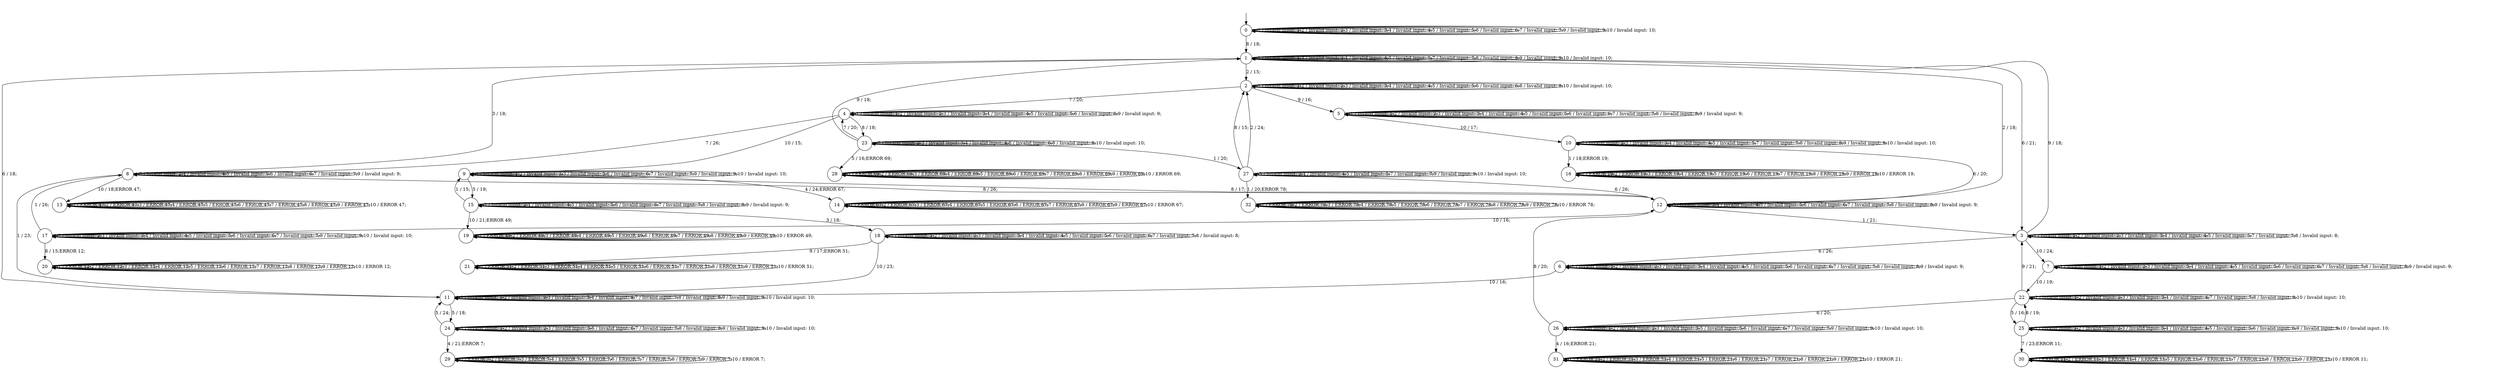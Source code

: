 digraph g {
__start0 [label="" shape="none"];

	s0 [shape="circle" label="0"];
	s1 [shape="circle" label="1"];
	s2 [shape="circle" label="2"];
	s3 [shape="circle" label="3"];
	s4 [shape="circle" label="4"];
	s5 [shape="circle" label="5"];
	s6 [shape="circle" label="6"];
	s7 [shape="circle" label="7"];
	s8 [shape="circle" label="8"];
	s9 [shape="circle" label="9"];
	s10 [shape="circle" label="10"];
	s11 [shape="circle" label="11"];
	s12 [shape="circle" label="12"];
	s13 [shape="circle" label="13"];
	s14 [shape="circle" label="14"];
	s15 [shape="circle" label="15"];
	s16 [shape="circle" label="16"];
	s17 [shape="circle" label="17"];
	s18 [shape="circle" label="18"];
	s19 [shape="circle" label="19"];
	s20 [shape="circle" label="20"];
	s21 [shape="circle" label="21"];
	s22 [shape="circle" label="22"];
	s23 [shape="circle" label="23"];
	s24 [shape="circle" label="24"];
	s25 [shape="circle" label="25"];
	s26 [shape="circle" label="26"];
	s27 [shape="circle" label="27"];
	s28 [shape="circle" label="28"];
	s29 [shape="circle" label="29"];
	s30 [shape="circle" label="30"];
	s31 [shape="circle" label="31"];
	s32 [shape="circle" label="32"];
	s0 -> s0 [label="1 / Invalid input: 1;"];
	s0 -> s0 [label="2 / Invalid input: 2;"];
	s0 -> s0 [label="3 / Invalid input: 3;"];
	s0 -> s0 [label="4 / Invalid input: 4;"];
	s0 -> s0 [label="5 / Invalid input: 5;"];
	s0 -> s0 [label="6 / Invalid input: 6;"];
	s0 -> s0 [label="7 / Invalid input: 7;"];
	s0 -> s1 [label="8 / 18;"];
	s0 -> s0 [label="9 / Invalid input: 9;"];
	s0 -> s0 [label="10 / Invalid input: 10;"];
	s1 -> s1 [label="1 / Invalid input: 1;"];
	s1 -> s2 [label="2 / 15;"];
	s1 -> s1 [label="3 / Invalid input: 3;"];
	s1 -> s1 [label="4 / Invalid input: 4;"];
	s1 -> s1 [label="5 / Invalid input: 5;"];
	s1 -> s3 [label="6 / 21;"];
	s1 -> s1 [label="7 / Invalid input: 7;"];
	s1 -> s1 [label="8 / Invalid input: 8;"];
	s1 -> s1 [label="9 / Invalid input: 9;"];
	s1 -> s1 [label="10 / Invalid input: 10;"];
	s2 -> s2 [label="1 / Invalid input: 1;"];
	s2 -> s2 [label="2 / Invalid input: 2;"];
	s2 -> s2 [label="3 / Invalid input: 3;"];
	s2 -> s2 [label="4 / Invalid input: 4;"];
	s2 -> s2 [label="5 / Invalid input: 5;"];
	s2 -> s2 [label="6 / Invalid input: 6;"];
	s2 -> s4 [label="7 / 20;"];
	s2 -> s2 [label="8 / Invalid input: 8;"];
	s2 -> s5 [label="9 / 16;"];
	s2 -> s2 [label="10 / Invalid input: 10;"];
	s3 -> s3 [label="1 / Invalid input: 1;"];
	s3 -> s3 [label="2 / Invalid input: 2;"];
	s3 -> s3 [label="3 / Invalid input: 3;"];
	s3 -> s3 [label="4 / Invalid input: 4;"];
	s3 -> s3 [label="5 / Invalid input: 5;"];
	s3 -> s6 [label="6 / 26;"];
	s3 -> s3 [label="7 / Invalid input: 7;"];
	s3 -> s3 [label="8 / Invalid input: 8;"];
	s3 -> s1 [label="9 / 18;"];
	s3 -> s7 [label="10 / 24;"];
	s4 -> s4 [label="1 / Invalid input: 1;"];
	s4 -> s4 [label="2 / Invalid input: 2;"];
	s4 -> s4 [label="3 / Invalid input: 3;"];
	s4 -> s4 [label="4 / Invalid input: 4;"];
	s4 -> s4 [label="5 / Invalid input: 5;"];
	s4 -> s4 [label="6 / Invalid input: 6;"];
	s4 -> s8 [label="7 / 26;"];
	s4 -> s23 [label="8 / 18;"];
	s4 -> s4 [label="9 / Invalid input: 9;"];
	s4 -> s9 [label="10 / 15;"];
	s5 -> s5 [label="1 / Invalid input: 1;"];
	s5 -> s5 [label="2 / Invalid input: 2;"];
	s5 -> s5 [label="3 / Invalid input: 3;"];
	s5 -> s5 [label="4 / Invalid input: 4;"];
	s5 -> s5 [label="5 / Invalid input: 5;"];
	s5 -> s5 [label="6 / Invalid input: 6;"];
	s5 -> s5 [label="7 / Invalid input: 7;"];
	s5 -> s5 [label="8 / Invalid input: 8;"];
	s5 -> s5 [label="9 / Invalid input: 9;"];
	s5 -> s10 [label="10 / 17;"];
	s6 -> s6 [label="1 / Invalid input: 1;"];
	s6 -> s6 [label="2 / Invalid input: 2;"];
	s6 -> s6 [label="3 / Invalid input: 3;"];
	s6 -> s6 [label="4 / Invalid input: 4;"];
	s6 -> s6 [label="5 / Invalid input: 5;"];
	s6 -> s6 [label="6 / Invalid input: 6;"];
	s6 -> s6 [label="7 / Invalid input: 7;"];
	s6 -> s6 [label="8 / Invalid input: 8;"];
	s6 -> s6 [label="9 / Invalid input: 9;"];
	s6 -> s11 [label="10 / 16;"];
	s7 -> s7 [label="1 / Invalid input: 1;"];
	s7 -> s7 [label="2 / Invalid input: 2;"];
	s7 -> s7 [label="3 / Invalid input: 3;"];
	s7 -> s7 [label="4 / Invalid input: 4;"];
	s7 -> s7 [label="5 / Invalid input: 5;"];
	s7 -> s7 [label="6 / Invalid input: 6;"];
	s7 -> s7 [label="7 / Invalid input: 7;"];
	s7 -> s7 [label="8 / Invalid input: 8;"];
	s7 -> s7 [label="9 / Invalid input: 9;"];
	s7 -> s22 [label="10 / 19;"];
	s8 -> s11 [label="1 / 23;"];
	s8 -> s8 [label="2 / Invalid input: 2;"];
	s8 -> s1 [label="3 / 18;"];
	s8 -> s8 [label="4 / Invalid input: 4;"];
	s8 -> s8 [label="5 / Invalid input: 5;"];
	s8 -> s8 [label="6 / Invalid input: 6;"];
	s8 -> s8 [label="7 / Invalid input: 7;"];
	s8 -> s12 [label="8 / 26;"];
	s8 -> s8 [label="9 / Invalid input: 9;"];
	s8 -> s13 [label="10 / 18;ERROR 47;"];
	s9 -> s9 [label="1 / Invalid input: 1;"];
	s9 -> s9 [label="2 / Invalid input: 2;"];
	s9 -> s9 [label="3 / Invalid input: 3;"];
	s9 -> s14 [label="4 / 24;ERROR 67;"];
	s9 -> s15 [label="5 / 19;"];
	s9 -> s9 [label="6 / Invalid input: 6;"];
	s9 -> s9 [label="7 / Invalid input: 7;"];
	s9 -> s12 [label="8 / 17;"];
	s9 -> s9 [label="9 / Invalid input: 9;"];
	s9 -> s9 [label="10 / Invalid input: 10;"];
	s10 -> s16 [label="1 / 18;ERROR 19;"];
	s10 -> s10 [label="2 / Invalid input: 2;"];
	s10 -> s10 [label="3 / Invalid input: 3;"];
	s10 -> s10 [label="4 / Invalid input: 4;"];
	s10 -> s10 [label="5 / Invalid input: 5;"];
	s10 -> s12 [label="6 / 20;"];
	s10 -> s10 [label="7 / Invalid input: 7;"];
	s10 -> s10 [label="8 / Invalid input: 8;"];
	s10 -> s10 [label="9 / Invalid input: 9;"];
	s10 -> s10 [label="10 / Invalid input: 10;"];
	s11 -> s11 [label="1 / Invalid input: 1;"];
	s11 -> s11 [label="2 / Invalid input: 2;"];
	s11 -> s11 [label="3 / Invalid input: 3;"];
	s11 -> s11 [label="4 / Invalid input: 4;"];
	s11 -> s24 [label="5 / 18;"];
	s11 -> s1 [label="6 / 18;"];
	s11 -> s11 [label="7 / Invalid input: 7;"];
	s11 -> s11 [label="8 / Invalid input: 8;"];
	s11 -> s11 [label="9 / Invalid input: 9;"];
	s11 -> s11 [label="10 / Invalid input: 10;"];
	s12 -> s3 [label="1 / 21;"];
	s12 -> s1 [label="2 / 18;"];
	s12 -> s12 [label="3 / Invalid input: 3;"];
	s12 -> s12 [label="4 / Invalid input: 4;"];
	s12 -> s12 [label="5 / Invalid input: 5;"];
	s12 -> s12 [label="6 / Invalid input: 6;"];
	s12 -> s12 [label="7 / Invalid input: 7;"];
	s12 -> s12 [label="8 / Invalid input: 8;"];
	s12 -> s12 [label="9 / Invalid input: 9;"];
	s12 -> s17 [label="10 / 16;"];
	s13 -> s13 [label="1 / ERROR 47;"];
	s13 -> s13 [label="2 / ERROR 47;"];
	s13 -> s13 [label="3 / ERROR 47;"];
	s13 -> s13 [label="4 / ERROR 47;"];
	s13 -> s13 [label="5 / ERROR 47;"];
	s13 -> s13 [label="6 / ERROR 47;"];
	s13 -> s13 [label="7 / ERROR 47;"];
	s13 -> s13 [label="8 / ERROR 47;"];
	s13 -> s13 [label="9 / ERROR 47;"];
	s13 -> s13 [label="10 / ERROR 47;"];
	s14 -> s14 [label="1 / ERROR 67;"];
	s14 -> s14 [label="2 / ERROR 67;"];
	s14 -> s14 [label="3 / ERROR 67;"];
	s14 -> s14 [label="4 / ERROR 67;"];
	s14 -> s14 [label="5 / ERROR 67;"];
	s14 -> s14 [label="6 / ERROR 67;"];
	s14 -> s14 [label="7 / ERROR 67;"];
	s14 -> s14 [label="8 / ERROR 67;"];
	s14 -> s14 [label="9 / ERROR 67;"];
	s14 -> s14 [label="10 / ERROR 67;"];
	s15 -> s9 [label="1 / 15;"];
	s15 -> s15 [label="2 / Invalid input: 2;"];
	s15 -> s18 [label="3 / 18;"];
	s15 -> s15 [label="4 / Invalid input: 4;"];
	s15 -> s15 [label="5 / Invalid input: 5;"];
	s15 -> s15 [label="6 / Invalid input: 6;"];
	s15 -> s15 [label="7 / Invalid input: 7;"];
	s15 -> s15 [label="8 / Invalid input: 8;"];
	s15 -> s15 [label="9 / Invalid input: 9;"];
	s15 -> s19 [label="10 / 21;ERROR 49;"];
	s16 -> s16 [label="1 / ERROR 19;"];
	s16 -> s16 [label="2 / ERROR 19;"];
	s16 -> s16 [label="3 / ERROR 19;"];
	s16 -> s16 [label="4 / ERROR 19;"];
	s16 -> s16 [label="5 / ERROR 19;"];
	s16 -> s16 [label="6 / ERROR 19;"];
	s16 -> s16 [label="7 / ERROR 19;"];
	s16 -> s16 [label="8 / ERROR 19;"];
	s16 -> s16 [label="9 / ERROR 19;"];
	s16 -> s16 [label="10 / ERROR 19;"];
	s17 -> s8 [label="1 / 26;"];
	s17 -> s17 [label="2 / Invalid input: 2;"];
	s17 -> s17 [label="3 / Invalid input: 3;"];
	s17 -> s17 [label="4 / Invalid input: 4;"];
	s17 -> s17 [label="5 / Invalid input: 5;"];
	s17 -> s17 [label="6 / Invalid input: 6;"];
	s17 -> s17 [label="7 / Invalid input: 7;"];
	s17 -> s20 [label="8 / 15;ERROR 12;"];
	s17 -> s17 [label="9 / Invalid input: 9;"];
	s17 -> s17 [label="10 / Invalid input: 10;"];
	s18 -> s18 [label="1 / Invalid input: 1;"];
	s18 -> s18 [label="2 / Invalid input: 2;"];
	s18 -> s18 [label="3 / Invalid input: 3;"];
	s18 -> s18 [label="4 / Invalid input: 4;"];
	s18 -> s18 [label="5 / Invalid input: 5;"];
	s18 -> s18 [label="6 / Invalid input: 6;"];
	s18 -> s18 [label="7 / Invalid input: 7;"];
	s18 -> s18 [label="8 / Invalid input: 8;"];
	s18 -> s21 [label="9 / 17;ERROR 51;"];
	s18 -> s11 [label="10 / 23;"];
	s19 -> s19 [label="1 / ERROR 49;"];
	s19 -> s19 [label="2 / ERROR 49;"];
	s19 -> s19 [label="3 / ERROR 49;"];
	s19 -> s19 [label="4 / ERROR 49;"];
	s19 -> s19 [label="5 / ERROR 49;"];
	s19 -> s19 [label="6 / ERROR 49;"];
	s19 -> s19 [label="7 / ERROR 49;"];
	s19 -> s19 [label="8 / ERROR 49;"];
	s19 -> s19 [label="9 / ERROR 49;"];
	s19 -> s19 [label="10 / ERROR 49;"];
	s20 -> s20 [label="1 / ERROR 12;"];
	s20 -> s20 [label="2 / ERROR 12;"];
	s20 -> s20 [label="3 / ERROR 12;"];
	s20 -> s20 [label="4 / ERROR 12;"];
	s20 -> s20 [label="5 / ERROR 12;"];
	s20 -> s20 [label="6 / ERROR 12;"];
	s20 -> s20 [label="7 / ERROR 12;"];
	s20 -> s20 [label="8 / ERROR 12;"];
	s20 -> s20 [label="9 / ERROR 12;"];
	s20 -> s20 [label="10 / ERROR 12;"];
	s21 -> s21 [label="1 / ERROR 51;"];
	s21 -> s21 [label="2 / ERROR 51;"];
	s21 -> s21 [label="3 / ERROR 51;"];
	s21 -> s21 [label="4 / ERROR 51;"];
	s21 -> s21 [label="5 / ERROR 51;"];
	s21 -> s21 [label="6 / ERROR 51;"];
	s21 -> s21 [label="7 / ERROR 51;"];
	s21 -> s21 [label="8 / ERROR 51;"];
	s21 -> s21 [label="9 / ERROR 51;"];
	s21 -> s21 [label="10 / ERROR 51;"];
	s22 -> s22 [label="1 / Invalid input: 1;"];
	s22 -> s22 [label="2 / Invalid input: 2;"];
	s22 -> s22 [label="3 / Invalid input: 3;"];
	s22 -> s22 [label="4 / Invalid input: 4;"];
	s22 -> s25 [label="5 / 16;"];
	s22 -> s26 [label="6 / 20;"];
	s22 -> s22 [label="7 / Invalid input: 7;"];
	s22 -> s22 [label="8 / Invalid input: 8;"];
	s22 -> s3 [label="9 / 21;"];
	s22 -> s22 [label="10 / Invalid input: 10;"];
	s23 -> s27 [label="1 / 20;"];
	s23 -> s23 [label="2 / Invalid input: 2;"];
	s23 -> s23 [label="3 / Invalid input: 3;"];
	s23 -> s23 [label="4 / Invalid input: 4;"];
	s23 -> s28 [label="5 / 16;ERROR 69;"];
	s23 -> s23 [label="6 / Invalid input: 6;"];
	s23 -> s4 [label="7 / 20;"];
	s23 -> s23 [label="8 / Invalid input: 8;"];
	s23 -> s1 [label="9 / 18;"];
	s23 -> s23 [label="10 / Invalid input: 10;"];
	s24 -> s24 [label="1 / Invalid input: 1;"];
	s24 -> s24 [label="2 / Invalid input: 2;"];
	s24 -> s24 [label="3 / Invalid input: 3;"];
	s24 -> s29 [label="4 / 21;ERROR 7;"];
	s24 -> s11 [label="5 / 24;"];
	s24 -> s24 [label="6 / Invalid input: 6;"];
	s24 -> s24 [label="7 / Invalid input: 7;"];
	s24 -> s24 [label="8 / Invalid input: 8;"];
	s24 -> s24 [label="9 / Invalid input: 9;"];
	s24 -> s24 [label="10 / Invalid input: 10;"];
	s25 -> s25 [label="1 / Invalid input: 1;"];
	s25 -> s25 [label="2 / Invalid input: 2;"];
	s25 -> s25 [label="3 / Invalid input: 3;"];
	s25 -> s25 [label="4 / Invalid input: 4;"];
	s25 -> s25 [label="5 / Invalid input: 5;"];
	s25 -> s25 [label="6 / Invalid input: 6;"];
	s25 -> s30 [label="7 / 23;ERROR 11;"];
	s25 -> s22 [label="8 / 19;"];
	s25 -> s25 [label="9 / Invalid input: 9;"];
	s25 -> s25 [label="10 / Invalid input: 10;"];
	s26 -> s26 [label="1 / Invalid input: 1;"];
	s26 -> s26 [label="2 / Invalid input: 2;"];
	s26 -> s26 [label="3 / Invalid input: 3;"];
	s26 -> s31 [label="4 / 16;ERROR 21;"];
	s26 -> s26 [label="5 / Invalid input: 5;"];
	s26 -> s26 [label="6 / Invalid input: 6;"];
	s26 -> s26 [label="7 / Invalid input: 7;"];
	s26 -> s12 [label="8 / 20;"];
	s26 -> s26 [label="9 / Invalid input: 9;"];
	s26 -> s26 [label="10 / Invalid input: 10;"];
	s27 -> s32 [label="1 / 20;ERROR 78;"];
	s27 -> s2 [label="2 / 24;"];
	s27 -> s27 [label="3 / Invalid input: 3;"];
	s27 -> s27 [label="4 / Invalid input: 4;"];
	s27 -> s27 [label="5 / Invalid input: 5;"];
	s27 -> s12 [label="6 / 26;"];
	s27 -> s27 [label="7 / Invalid input: 7;"];
	s27 -> s2 [label="8 / 15;"];
	s27 -> s27 [label="9 / Invalid input: 9;"];
	s27 -> s27 [label="10 / Invalid input: 10;"];
	s28 -> s28 [label="1 / ERROR 69;"];
	s28 -> s28 [label="2 / ERROR 69;"];
	s28 -> s28 [label="3 / ERROR 69;"];
	s28 -> s28 [label="4 / ERROR 69;"];
	s28 -> s28 [label="5 / ERROR 69;"];
	s28 -> s28 [label="6 / ERROR 69;"];
	s28 -> s28 [label="7 / ERROR 69;"];
	s28 -> s28 [label="8 / ERROR 69;"];
	s28 -> s28 [label="9 / ERROR 69;"];
	s28 -> s28 [label="10 / ERROR 69;"];
	s29 -> s29 [label="1 / ERROR 7;"];
	s29 -> s29 [label="2 / ERROR 7;"];
	s29 -> s29 [label="3 / ERROR 7;"];
	s29 -> s29 [label="4 / ERROR 7;"];
	s29 -> s29 [label="5 / ERROR 7;"];
	s29 -> s29 [label="6 / ERROR 7;"];
	s29 -> s29 [label="7 / ERROR 7;"];
	s29 -> s29 [label="8 / ERROR 7;"];
	s29 -> s29 [label="9 / ERROR 7;"];
	s29 -> s29 [label="10 / ERROR 7;"];
	s30 -> s30 [label="1 / ERROR 11;"];
	s30 -> s30 [label="2 / ERROR 11;"];
	s30 -> s30 [label="3 / ERROR 11;"];
	s30 -> s30 [label="4 / ERROR 11;"];
	s30 -> s30 [label="5 / ERROR 11;"];
	s30 -> s30 [label="6 / ERROR 11;"];
	s30 -> s30 [label="7 / ERROR 11;"];
	s30 -> s30 [label="8 / ERROR 11;"];
	s30 -> s30 [label="9 / ERROR 11;"];
	s30 -> s30 [label="10 / ERROR 11;"];
	s31 -> s31 [label="1 / ERROR 21;"];
	s31 -> s31 [label="2 / ERROR 21;"];
	s31 -> s31 [label="3 / ERROR 21;"];
	s31 -> s31 [label="4 / ERROR 21;"];
	s31 -> s31 [label="5 / ERROR 21;"];
	s31 -> s31 [label="6 / ERROR 21;"];
	s31 -> s31 [label="7 / ERROR 21;"];
	s31 -> s31 [label="8 / ERROR 21;"];
	s31 -> s31 [label="9 / ERROR 21;"];
	s31 -> s31 [label="10 / ERROR 21;"];
	s32 -> s32 [label="1 / ERROR 78;"];
	s32 -> s32 [label="2 / ERROR 78;"];
	s32 -> s32 [label="3 / ERROR 78;"];
	s32 -> s32 [label="4 / ERROR 78;"];
	s32 -> s32 [label="5 / ERROR 78;"];
	s32 -> s32 [label="6 / ERROR 78;"];
	s32 -> s32 [label="7 / ERROR 78;"];
	s32 -> s32 [label="8 / ERROR 78;"];
	s32 -> s32 [label="9 / ERROR 78;"];
	s32 -> s32 [label="10 / ERROR 78;"];

__start0 -> s0;
}
